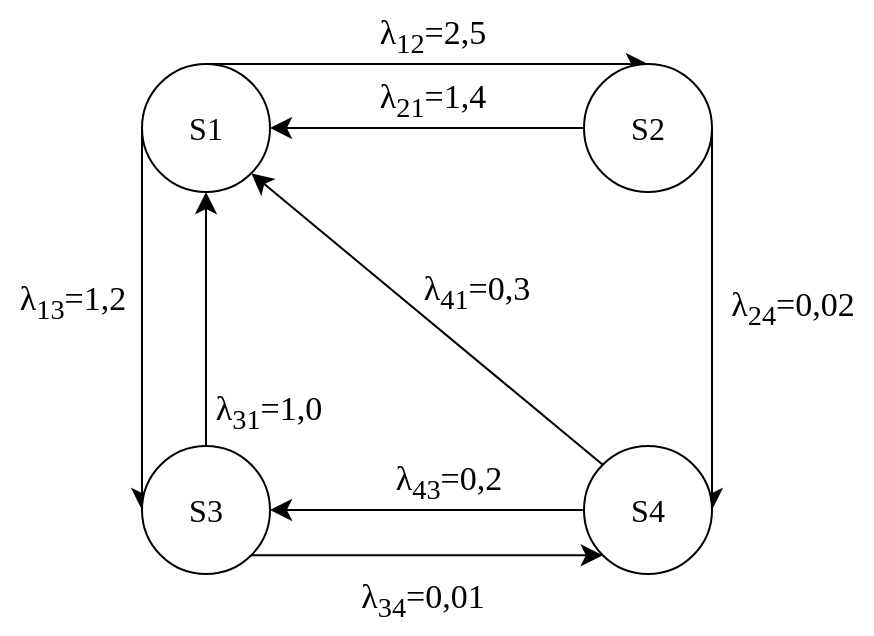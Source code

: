 <mxfile version="21.1.8" type="device" pages="2">
  <diagram id="MtRsNZKNE-sMyG8lFnyN" name="Страница 1">
    <mxGraphModel dx="1312" dy="1424" grid="0" gridSize="10" guides="1" tooltips="1" connect="1" arrows="1" fold="1" page="0" pageScale="1" pageWidth="827" pageHeight="1169" math="0" shadow="0">
      <root>
        <mxCell id="0" />
        <mxCell id="1" parent="0" />
        <mxCell id="OUDbd6BznnD9navWi1VS-7" style="edgeStyle=none;curved=1;rounded=0;orthogonalLoop=1;jettySize=auto;html=1;exitX=0.5;exitY=0;exitDx=0;exitDy=0;entryX=0.5;entryY=0;entryDx=0;entryDy=0;fontSize=12;startSize=8;endSize=8;" parent="1" source="OUDbd6BznnD9navWi1VS-3" target="OUDbd6BznnD9navWi1VS-4" edge="1">
          <mxGeometry relative="1" as="geometry" />
        </mxCell>
        <mxCell id="OUDbd6BznnD9navWi1VS-8" style="edgeStyle=none;curved=1;rounded=0;orthogonalLoop=1;jettySize=auto;html=1;exitX=0;exitY=0.5;exitDx=0;exitDy=0;entryX=0;entryY=0.5;entryDx=0;entryDy=0;fontSize=12;startSize=8;endSize=8;" parent="1" source="OUDbd6BznnD9navWi1VS-3" target="OUDbd6BznnD9navWi1VS-5" edge="1">
          <mxGeometry relative="1" as="geometry" />
        </mxCell>
        <mxCell id="OUDbd6BznnD9navWi1VS-3" value="&lt;font face=&quot;Times New Roman&quot;&gt;S1&lt;/font&gt;" style="ellipse;whiteSpace=wrap;html=1;aspect=fixed;fontSize=16;" parent="1" vertex="1">
          <mxGeometry x="-130" y="3" width="64" height="64" as="geometry" />
        </mxCell>
        <mxCell id="OUDbd6BznnD9navWi1VS-9" style="edgeStyle=none;curved=1;rounded=0;orthogonalLoop=1;jettySize=auto;html=1;exitX=0;exitY=0.5;exitDx=0;exitDy=0;entryX=1;entryY=0.5;entryDx=0;entryDy=0;fontSize=12;startSize=8;endSize=8;" parent="1" source="OUDbd6BznnD9navWi1VS-4" target="OUDbd6BznnD9navWi1VS-3" edge="1">
          <mxGeometry relative="1" as="geometry" />
        </mxCell>
        <mxCell id="OUDbd6BznnD9navWi1VS-10" style="edgeStyle=none;curved=1;rounded=0;orthogonalLoop=1;jettySize=auto;html=1;exitX=1;exitY=0.5;exitDx=0;exitDy=0;entryX=1;entryY=0.5;entryDx=0;entryDy=0;fontSize=12;startSize=8;endSize=8;" parent="1" source="OUDbd6BznnD9navWi1VS-4" target="OUDbd6BznnD9navWi1VS-6" edge="1">
          <mxGeometry relative="1" as="geometry" />
        </mxCell>
        <mxCell id="OUDbd6BznnD9navWi1VS-4" value="&lt;font face=&quot;Times New Roman&quot;&gt;S2&lt;/font&gt;" style="ellipse;whiteSpace=wrap;html=1;aspect=fixed;fontSize=16;" parent="1" vertex="1">
          <mxGeometry x="91" y="3" width="64" height="64" as="geometry" />
        </mxCell>
        <mxCell id="OUDbd6BznnD9navWi1VS-11" style="edgeStyle=none;curved=1;rounded=0;orthogonalLoop=1;jettySize=auto;html=1;exitX=0.5;exitY=0;exitDx=0;exitDy=0;entryX=0.5;entryY=1;entryDx=0;entryDy=0;fontSize=12;startSize=8;endSize=8;" parent="1" source="OUDbd6BznnD9navWi1VS-5" target="OUDbd6BznnD9navWi1VS-3" edge="1">
          <mxGeometry relative="1" as="geometry" />
        </mxCell>
        <mxCell id="OUDbd6BznnD9navWi1VS-12" style="edgeStyle=none;curved=1;rounded=0;orthogonalLoop=1;jettySize=auto;html=1;exitX=1;exitY=1;exitDx=0;exitDy=0;fontSize=12;startSize=8;endSize=8;entryX=0;entryY=1;entryDx=0;entryDy=0;" parent="1" source="OUDbd6BznnD9navWi1VS-5" target="OUDbd6BznnD9navWi1VS-6" edge="1">
          <mxGeometry relative="1" as="geometry" />
        </mxCell>
        <mxCell id="OUDbd6BznnD9navWi1VS-5" value="&lt;font face=&quot;Times New Roman&quot;&gt;S3&lt;/font&gt;" style="ellipse;whiteSpace=wrap;html=1;aspect=fixed;fontSize=16;" parent="1" vertex="1">
          <mxGeometry x="-130" y="194" width="64" height="64" as="geometry" />
        </mxCell>
        <mxCell id="OUDbd6BznnD9navWi1VS-13" style="edgeStyle=none;curved=1;rounded=0;orthogonalLoop=1;jettySize=auto;html=1;exitX=0;exitY=0;exitDx=0;exitDy=0;entryX=1;entryY=1;entryDx=0;entryDy=0;fontSize=12;startSize=8;endSize=8;" parent="1" source="OUDbd6BznnD9navWi1VS-6" target="OUDbd6BznnD9navWi1VS-3" edge="1">
          <mxGeometry relative="1" as="geometry" />
        </mxCell>
        <mxCell id="OUDbd6BznnD9navWi1VS-14" style="edgeStyle=none;curved=1;rounded=0;orthogonalLoop=1;jettySize=auto;html=1;exitX=0;exitY=0.5;exitDx=0;exitDy=0;entryX=1;entryY=0.5;entryDx=0;entryDy=0;fontSize=12;startSize=8;endSize=8;" parent="1" source="OUDbd6BznnD9navWi1VS-6" target="OUDbd6BznnD9navWi1VS-5" edge="1">
          <mxGeometry relative="1" as="geometry" />
        </mxCell>
        <mxCell id="OUDbd6BznnD9navWi1VS-6" value="&lt;font face=&quot;Times New Roman&quot;&gt;S4&lt;/font&gt;" style="ellipse;whiteSpace=wrap;html=1;aspect=fixed;fontSize=16;" parent="1" vertex="1">
          <mxGeometry x="91" y="194" width="64" height="64" as="geometry" />
        </mxCell>
        <mxCell id="OUDbd6BznnD9navWi1VS-15" value="&lt;p style=&quot;margin: 0px; font-variant-numeric: normal; font-variant-east-asian: normal; font-variant-alternates: normal; font-kerning: auto; font-optical-sizing: auto; font-feature-settings: normal; font-variation-settings: normal; font-stretch: normal; line-height: normal; font-family: &amp;quot;Times New Roman&amp;quot;; text-align: start; font-size: 17px;&quot; class=&quot;p1&quot;&gt;λ&lt;span style=&quot;font-variant-numeric: normal; font-variant-east-asian: normal; font-variant-alternates: normal; font-kerning: auto; font-optical-sizing: auto; font-feature-settings: normal; font-variation-settings: normal; font-stretch: normal; line-height: normal;&quot; class=&quot;s1&quot;&gt;&lt;sub&gt;12&lt;/sub&gt;&lt;/span&gt;=2,5&lt;/p&gt;" style="text;html=1;align=center;verticalAlign=middle;resizable=0;points=[];autosize=1;strokeColor=none;fillColor=none;fontSize=16;" parent="1" vertex="1">
          <mxGeometry x="-21" y="-29" width="71" height="35" as="geometry" />
        </mxCell>
        <mxCell id="OUDbd6BznnD9navWi1VS-16" value="&lt;p style=&quot;margin: 0px; font-variant-numeric: normal; font-variant-east-asian: normal; font-variant-alternates: normal; font-kerning: auto; font-optical-sizing: auto; font-feature-settings: normal; font-variation-settings: normal; font-stretch: normal; line-height: normal; font-family: &amp;quot;Times New Roman&amp;quot;; text-align: start; font-size: 17px;&quot; class=&quot;p1&quot;&gt;λ&lt;span style=&quot;font-variant-numeric: normal; font-variant-east-asian: normal; font-variant-alternates: normal; font-kerning: auto; font-optical-sizing: auto; font-feature-settings: normal; font-variation-settings: normal; font-stretch: normal; line-height: normal;&quot; class=&quot;s1&quot;&gt;&lt;sub&gt;13&lt;/sub&gt;&lt;/span&gt;=1,2&lt;/p&gt;" style="text;html=1;align=center;verticalAlign=middle;resizable=0;points=[];autosize=1;strokeColor=none;fillColor=none;fontSize=16;" parent="1" vertex="1">
          <mxGeometry x="-201" y="104" width="71" height="35" as="geometry" />
        </mxCell>
        <mxCell id="OUDbd6BznnD9navWi1VS-17" value="&lt;p style=&quot;margin: 0px; font-variant-numeric: normal; font-variant-east-asian: normal; font-variant-alternates: normal; font-kerning: auto; font-optical-sizing: auto; font-feature-settings: normal; font-variation-settings: normal; font-stretch: normal; line-height: normal; font-family: &amp;quot;Times New Roman&amp;quot;; text-align: start; font-size: 17px;&quot; class=&quot;p1&quot;&gt;λ&lt;span style=&quot;font-variant-numeric: normal; font-variant-east-asian: normal; font-variant-alternates: normal; font-kerning: auto; font-optical-sizing: auto; font-feature-settings: normal; font-variation-settings: normal; font-stretch: normal; line-height: normal;&quot; class=&quot;s1&quot;&gt;&lt;sub&gt;31&lt;/sub&gt;&lt;/span&gt;=1,0&lt;/p&gt;" style="text;html=1;align=center;verticalAlign=middle;resizable=0;points=[];autosize=1;strokeColor=none;fillColor=none;fontSize=16;rotation=0;" parent="1" vertex="1">
          <mxGeometry x="-103" y="159" width="71" height="35" as="geometry" />
        </mxCell>
        <mxCell id="OUDbd6BznnD9navWi1VS-18" value="&lt;p style=&quot;margin: 0px; font-variant-numeric: normal; font-variant-east-asian: normal; font-variant-alternates: normal; font-kerning: auto; font-optical-sizing: auto; font-feature-settings: normal; font-variation-settings: normal; font-stretch: normal; line-height: normal; font-family: &amp;quot;Times New Roman&amp;quot;; text-align: start; font-size: 17px;&quot; class=&quot;p1&quot;&gt;λ&lt;span style=&quot;font-variant-numeric: normal; font-variant-east-asian: normal; font-variant-alternates: normal; font-kerning: auto; font-optical-sizing: auto; font-feature-settings: normal; font-variation-settings: normal; font-stretch: normal; line-height: normal;&quot; class=&quot;s1&quot;&gt;&lt;sub&gt;21&lt;/sub&gt;&lt;/span&gt;=1,4&lt;/p&gt;" style="text;html=1;align=center;verticalAlign=middle;resizable=0;points=[];autosize=1;strokeColor=none;fillColor=none;fontSize=16;" parent="1" vertex="1">
          <mxGeometry x="-21" y="3" width="71" height="35" as="geometry" />
        </mxCell>
        <mxCell id="OUDbd6BznnD9navWi1VS-19" value="&lt;p style=&quot;margin: 0px; font-variant-numeric: normal; font-variant-east-asian: normal; font-variant-alternates: normal; font-kerning: auto; font-optical-sizing: auto; font-feature-settings: normal; font-variation-settings: normal; font-stretch: normal; line-height: normal; font-family: &amp;quot;Times New Roman&amp;quot;; text-align: start; font-size: 17px;&quot; class=&quot;p1&quot;&gt;λ&lt;span style=&quot;font-variant-numeric: normal; font-variant-east-asian: normal; font-variant-alternates: normal; font-kerning: auto; font-optical-sizing: auto; font-feature-settings: normal; font-variation-settings: normal; font-stretch: normal; line-height: normal;&quot; class=&quot;s1&quot;&gt;&lt;sub&gt;24&lt;/sub&gt;&lt;/span&gt;=0,02&lt;/p&gt;" style="text;html=1;align=center;verticalAlign=middle;resizable=0;points=[];autosize=1;strokeColor=none;fillColor=none;fontSize=16;" parent="1" vertex="1">
          <mxGeometry x="155" y="107" width="80" height="35" as="geometry" />
        </mxCell>
        <mxCell id="OUDbd6BznnD9navWi1VS-20" value="&lt;p style=&quot;margin: 0px; font-variant-numeric: normal; font-variant-east-asian: normal; font-variant-alternates: normal; font-kerning: auto; font-optical-sizing: auto; font-feature-settings: normal; font-variation-settings: normal; font-stretch: normal; line-height: normal; font-family: &amp;quot;Times New Roman&amp;quot;; text-align: start; font-size: 17px;&quot; class=&quot;p1&quot;&gt;λ&lt;span style=&quot;font-variant-numeric: normal; font-variant-east-asian: normal; font-variant-alternates: normal; font-kerning: auto; font-optical-sizing: auto; font-feature-settings: normal; font-variation-settings: normal; font-stretch: normal; line-height: normal;&quot; class=&quot;s1&quot;&gt;&lt;sub&gt;34&lt;/sub&gt;&lt;/span&gt;=0,01&lt;/p&gt;" style="text;html=1;align=center;verticalAlign=middle;resizable=0;points=[];autosize=1;strokeColor=none;fillColor=none;fontSize=16;" parent="1" vertex="1">
          <mxGeometry x="-30" y="253" width="80" height="35" as="geometry" />
        </mxCell>
        <mxCell id="OUDbd6BznnD9navWi1VS-21" value="&lt;p style=&quot;margin: 0px; font-variant-numeric: normal; font-variant-east-asian: normal; font-variant-alternates: normal; font-kerning: auto; font-optical-sizing: auto; font-feature-settings: normal; font-variation-settings: normal; font-stretch: normal; line-height: normal; font-family: &amp;quot;Times New Roman&amp;quot;; text-align: start; font-size: 17px;&quot; class=&quot;p1&quot;&gt;λ&lt;span style=&quot;font-variant-numeric: normal; font-variant-east-asian: normal; font-variant-alternates: normal; font-kerning: auto; font-optical-sizing: auto; font-feature-settings: normal; font-variation-settings: normal; font-stretch: normal; line-height: normal;&quot; class=&quot;s1&quot;&gt;&lt;sub&gt;41&lt;/sub&gt;&lt;/span&gt;=0,3&lt;/p&gt;" style="text;html=1;align=center;verticalAlign=middle;resizable=0;points=[];autosize=1;strokeColor=none;fillColor=none;fontSize=16;" parent="1" vertex="1">
          <mxGeometry x="1" y="99" width="71" height="35" as="geometry" />
        </mxCell>
        <mxCell id="OUDbd6BznnD9navWi1VS-22" value="&lt;p style=&quot;margin: 0px; font-variant-numeric: normal; font-variant-east-asian: normal; font-variant-alternates: normal; font-kerning: auto; font-optical-sizing: auto; font-feature-settings: normal; font-variation-settings: normal; font-stretch: normal; line-height: normal; font-family: &amp;quot;Times New Roman&amp;quot;; text-align: start; font-size: 17px;&quot; class=&quot;p1&quot;&gt;λ&lt;span style=&quot;font-variant-numeric: normal; font-variant-east-asian: normal; font-variant-alternates: normal; font-kerning: auto; font-optical-sizing: auto; font-feature-settings: normal; font-variation-settings: normal; font-stretch: normal; line-height: normal;&quot; class=&quot;s1&quot;&gt;&lt;sub&gt;43&lt;/sub&gt;&lt;/span&gt;=0,2&lt;/p&gt;" style="text;html=1;align=center;verticalAlign=middle;resizable=0;points=[];autosize=1;strokeColor=none;fillColor=none;fontSize=16;" parent="1" vertex="1">
          <mxGeometry x="-13" y="194" width="71" height="35" as="geometry" />
        </mxCell>
      </root>
    </mxGraphModel>
  </diagram>
  <diagram name="Копия Страница 1" id="ZkIj96yiFL476w4k3B8c">
    <mxGraphModel dx="1312" dy="1424" grid="0" gridSize="10" guides="1" tooltips="1" connect="1" arrows="1" fold="1" page="0" pageScale="1" pageWidth="827" pageHeight="1169" math="0" shadow="0">
      <root>
        <mxCell id="yzzIRY_bhh8_LSir6DZV-0" />
        <mxCell id="yzzIRY_bhh8_LSir6DZV-1" parent="yzzIRY_bhh8_LSir6DZV-0" />
        <mxCell id="yzzIRY_bhh8_LSir6DZV-2" style="edgeStyle=none;curved=1;rounded=0;orthogonalLoop=1;jettySize=auto;html=1;exitX=0.5;exitY=0;exitDx=0;exitDy=0;entryX=0.5;entryY=0;entryDx=0;entryDy=0;fontSize=12;startSize=8;endSize=8;" edge="1" parent="yzzIRY_bhh8_LSir6DZV-1" source="yzzIRY_bhh8_LSir6DZV-4" target="yzzIRY_bhh8_LSir6DZV-7">
          <mxGeometry relative="1" as="geometry" />
        </mxCell>
        <mxCell id="yzzIRY_bhh8_LSir6DZV-4" value="&lt;font face=&quot;Times New Roman&quot;&gt;S1&lt;/font&gt;" style="ellipse;whiteSpace=wrap;html=1;aspect=fixed;fontSize=16;" vertex="1" parent="yzzIRY_bhh8_LSir6DZV-1">
          <mxGeometry x="-37" y="-98" width="64" height="64" as="geometry" />
        </mxCell>
        <mxCell id="yzzIRY_bhh8_LSir6DZV-5" style="edgeStyle=none;curved=1;rounded=0;orthogonalLoop=1;jettySize=auto;html=1;exitX=0;exitY=0.5;exitDx=0;exitDy=0;entryX=0;entryY=0.5;entryDx=0;entryDy=0;fontSize=12;startSize=8;endSize=8;" edge="1" parent="yzzIRY_bhh8_LSir6DZV-1" source="yzzIRY_bhh8_LSir6DZV-7" target="yzzIRY_bhh8_LSir6DZV-10">
          <mxGeometry relative="1" as="geometry" />
        </mxCell>
        <mxCell id="yzzIRY_bhh8_LSir6DZV-6" style="edgeStyle=none;curved=1;rounded=0;orthogonalLoop=1;jettySize=auto;html=1;exitX=1;exitY=1;exitDx=0;exitDy=0;entryX=0;entryY=0;entryDx=0;entryDy=0;fontSize=12;startSize=8;endSize=8;" edge="1" parent="yzzIRY_bhh8_LSir6DZV-1" source="yzzIRY_bhh8_LSir6DZV-4" target="yzzIRY_bhh8_LSir6DZV-13">
          <mxGeometry relative="1" as="geometry" />
        </mxCell>
        <mxCell id="yzzIRY_bhh8_LSir6DZV-7" value="&lt;font face=&quot;Times New Roman&quot;&gt;S2&lt;/font&gt;" style="ellipse;whiteSpace=wrap;html=1;aspect=fixed;fontSize=16;" vertex="1" parent="yzzIRY_bhh8_LSir6DZV-1">
          <mxGeometry x="-201" y="28" width="64" height="64" as="geometry" />
        </mxCell>
        <mxCell id="yzzIRY_bhh8_LSir6DZV-8" style="edgeStyle=none;curved=1;rounded=0;orthogonalLoop=1;jettySize=auto;html=1;exitX=1;exitY=1;exitDx=0;exitDy=0;entryX=0;entryY=0.5;entryDx=0;entryDy=0;fontSize=12;startSize=8;endSize=8;" edge="1" parent="yzzIRY_bhh8_LSir6DZV-1" source="yzzIRY_bhh8_LSir6DZV-7" target="yzzIRY_bhh8_LSir6DZV-13">
          <mxGeometry relative="1" as="geometry" />
        </mxCell>
        <mxCell id="yzzIRY_bhh8_LSir6DZV-9" style="edgeStyle=none;curved=1;rounded=0;orthogonalLoop=1;jettySize=auto;html=1;exitX=1;exitY=1;exitDx=0;exitDy=0;fontSize=12;startSize=8;endSize=8;entryX=0;entryY=1;entryDx=0;entryDy=0;" edge="1" parent="yzzIRY_bhh8_LSir6DZV-1" source="yzzIRY_bhh8_LSir6DZV-10" target="yzzIRY_bhh8_LSir6DZV-13">
          <mxGeometry relative="1" as="geometry" />
        </mxCell>
        <mxCell id="yzzIRY_bhh8_LSir6DZV-10" value="&lt;font face=&quot;Times New Roman&quot;&gt;S3&lt;/font&gt;" style="ellipse;whiteSpace=wrap;html=1;aspect=fixed;fontSize=16;" vertex="1" parent="yzzIRY_bhh8_LSir6DZV-1">
          <mxGeometry x="-204" y="210" width="64" height="64" as="geometry" />
        </mxCell>
        <mxCell id="yzzIRY_bhh8_LSir6DZV-11" style="edgeStyle=none;curved=1;rounded=0;orthogonalLoop=1;jettySize=auto;html=1;exitX=1;exitY=0;exitDx=0;exitDy=0;entryX=1;entryY=1;entryDx=0;entryDy=0;fontSize=12;startSize=8;endSize=8;" edge="1" parent="yzzIRY_bhh8_LSir6DZV-1" source="yzzIRY_bhh8_LSir6DZV-13" target="etX0lweNHmlcr9UBaFUQ-0">
          <mxGeometry relative="1" as="geometry" />
        </mxCell>
        <mxCell id="yzzIRY_bhh8_LSir6DZV-13" value="&lt;font face=&quot;Times New Roman&quot;&gt;S4&lt;/font&gt;" style="ellipse;whiteSpace=wrap;html=1;aspect=fixed;fontSize=16;" vertex="1" parent="yzzIRY_bhh8_LSir6DZV-1">
          <mxGeometry x="106" y="208" width="64" height="64" as="geometry" />
        </mxCell>
        <mxCell id="yzzIRY_bhh8_LSir6DZV-14" value="&lt;p style=&quot;margin: 0px; font-variant-numeric: normal; font-variant-east-asian: normal; font-variant-alternates: normal; font-kerning: auto; font-optical-sizing: auto; font-feature-settings: normal; font-variation-settings: normal; font-stretch: normal; line-height: normal; font-family: &amp;quot;Times New Roman&amp;quot;; text-align: start; font-size: 17px;&quot; class=&quot;p1&quot;&gt;0,2&lt;/p&gt;" style="text;html=1;align=center;verticalAlign=middle;resizable=0;points=[];autosize=1;strokeColor=none;fillColor=none;fontSize=16;" vertex="1" parent="yzzIRY_bhh8_LSir6DZV-1">
          <mxGeometry x="-140" y="-52" width="39" height="32" as="geometry" />
        </mxCell>
        <mxCell id="etX0lweNHmlcr9UBaFUQ-0" value="&lt;font face=&quot;Times New Roman&quot;&gt;S5&lt;/font&gt;" style="ellipse;whiteSpace=wrap;html=1;aspect=fixed;fontSize=16;" vertex="1" parent="yzzIRY_bhh8_LSir6DZV-1">
          <mxGeometry x="106" y="28" width="64" height="64" as="geometry" />
        </mxCell>
        <mxCell id="etX0lweNHmlcr9UBaFUQ-1" value="&lt;p style=&quot;margin: 0px; font-variant-numeric: normal; font-variant-east-asian: normal; font-variant-alternates: normal; font-kerning: auto; font-optical-sizing: auto; font-feature-settings: normal; font-variation-settings: normal; font-stretch: normal; line-height: normal; font-family: &amp;quot;Times New Roman&amp;quot;; text-align: start; font-size: 17px;&quot; class=&quot;p1&quot;&gt;0,2&lt;/p&gt;" style="text;html=1;align=center;verticalAlign=middle;resizable=0;points=[];autosize=1;strokeColor=none;fillColor=none;fontSize=16;" vertex="1" parent="yzzIRY_bhh8_LSir6DZV-1">
          <mxGeometry x="-98" y="-2" width="39" height="32" as="geometry" />
        </mxCell>
        <mxCell id="etX0lweNHmlcr9UBaFUQ-2" value="&lt;p style=&quot;margin: 0px; font-variant-numeric: normal; font-variant-east-asian: normal; font-variant-alternates: normal; font-kerning: auto; font-optical-sizing: auto; font-feature-settings: normal; font-variation-settings: normal; font-stretch: normal; line-height: normal; font-family: &amp;quot;Times New Roman&amp;quot;; text-align: start; font-size: 17px;&quot; class=&quot;p1&quot;&gt;0,15&lt;/p&gt;" style="text;html=1;align=center;verticalAlign=middle;resizable=0;points=[];autosize=1;strokeColor=none;fillColor=none;fontSize=16;" vertex="1" parent="yzzIRY_bhh8_LSir6DZV-1">
          <mxGeometry x="27" y="85" width="48" height="32" as="geometry" />
        </mxCell>
        <mxCell id="etX0lweNHmlcr9UBaFUQ-3" style="edgeStyle=none;curved=1;rounded=0;orthogonalLoop=1;jettySize=auto;html=1;exitX=1;exitY=0.5;exitDx=0;exitDy=0;entryX=0.5;entryY=0;entryDx=0;entryDy=0;fontSize=12;startSize=8;endSize=8;" edge="1" parent="yzzIRY_bhh8_LSir6DZV-1" source="yzzIRY_bhh8_LSir6DZV-4" target="etX0lweNHmlcr9UBaFUQ-0">
          <mxGeometry relative="1" as="geometry">
            <mxPoint x="28" y="-33" as="sourcePoint" />
            <mxPoint x="125" y="227" as="targetPoint" />
          </mxGeometry>
        </mxCell>
        <mxCell id="etX0lweNHmlcr9UBaFUQ-4" value="&lt;p style=&quot;margin: 0px; font-variant-numeric: normal; font-variant-east-asian: normal; font-variant-alternates: normal; font-kerning: auto; font-optical-sizing: auto; font-feature-settings: normal; font-variation-settings: normal; font-stretch: normal; line-height: normal; font-family: &amp;quot;Times New Roman&amp;quot;; text-align: start; font-size: 17px;&quot; class=&quot;p1&quot;&gt;0,15&lt;/p&gt;" style="text;html=1;align=center;verticalAlign=middle;resizable=0;points=[];autosize=1;strokeColor=none;fillColor=none;fontSize=16;" vertex="1" parent="yzzIRY_bhh8_LSir6DZV-1">
          <mxGeometry x="78" y="-50" width="48" height="32" as="geometry" />
        </mxCell>
        <mxCell id="etX0lweNHmlcr9UBaFUQ-5" value="&lt;p style=&quot;margin: 0px; font-variant-numeric: normal; font-variant-east-asian: normal; font-variant-alternates: normal; font-kerning: auto; font-optical-sizing: auto; font-feature-settings: normal; font-variation-settings: normal; font-stretch: normal; line-height: normal; font-family: &amp;quot;Times New Roman&amp;quot;; text-align: start; font-size: 17px;&quot; class=&quot;p1&quot;&gt;0,3&lt;/p&gt;" style="text;html=1;align=center;verticalAlign=middle;resizable=0;points=[];autosize=1;strokeColor=none;fillColor=none;fontSize=16;" vertex="1" parent="yzzIRY_bhh8_LSir6DZV-1">
          <mxGeometry x="-240" y="132" width="39" height="32" as="geometry" />
        </mxCell>
        <mxCell id="etX0lweNHmlcr9UBaFUQ-6" value="&lt;p style=&quot;margin: 0px; font-variant-numeric: normal; font-variant-east-asian: normal; font-variant-alternates: normal; font-kerning: auto; font-optical-sizing: auto; font-feature-settings: normal; font-variation-settings: normal; font-stretch: normal; line-height: normal; font-family: &amp;quot;Times New Roman&amp;quot;; text-align: start; font-size: 17px;&quot; class=&quot;p1&quot;&gt;0,2&lt;/p&gt;" style="text;html=1;align=center;verticalAlign=middle;resizable=0;points=[];autosize=1;strokeColor=none;fillColor=none;fontSize=16;" vertex="1" parent="yzzIRY_bhh8_LSir6DZV-1">
          <mxGeometry x="-85" y="95" width="39" height="32" as="geometry" />
        </mxCell>
        <mxCell id="etX0lweNHmlcr9UBaFUQ-8" style="edgeStyle=none;curved=1;rounded=0;orthogonalLoop=1;jettySize=auto;html=1;exitX=0;exitY=1;exitDx=0;exitDy=0;entryX=0.5;entryY=0;entryDx=0;entryDy=0;fontSize=12;startSize=8;endSize=8;" edge="1" parent="yzzIRY_bhh8_LSir6DZV-1" source="yzzIRY_bhh8_LSir6DZV-4" target="yzzIRY_bhh8_LSir6DZV-10">
          <mxGeometry relative="1" as="geometry">
            <mxPoint x="28" y="-33" as="sourcePoint" />
            <mxPoint x="125" y="227" as="targetPoint" />
          </mxGeometry>
        </mxCell>
        <mxCell id="etX0lweNHmlcr9UBaFUQ-9" style="edgeStyle=none;curved=1;rounded=0;orthogonalLoop=1;jettySize=auto;html=1;exitX=1;exitY=0.5;exitDx=0;exitDy=0;entryX=0;entryY=0.5;entryDx=0;entryDy=0;fontSize=12;startSize=8;endSize=8;" edge="1" parent="yzzIRY_bhh8_LSir6DZV-1" source="yzzIRY_bhh8_LSir6DZV-7" target="etX0lweNHmlcr9UBaFUQ-0">
          <mxGeometry relative="1" as="geometry">
            <mxPoint x="-136" y="93" as="sourcePoint" />
            <mxPoint x="116" y="250" as="targetPoint" />
          </mxGeometry>
        </mxCell>
        <mxCell id="etX0lweNHmlcr9UBaFUQ-10" value="&lt;p style=&quot;margin: 0px; font-variant-numeric: normal; font-variant-east-asian: normal; font-variant-alternates: normal; font-kerning: auto; font-optical-sizing: auto; font-feature-settings: normal; font-variation-settings: normal; font-stretch: normal; line-height: normal; font-family: &amp;quot;Times New Roman&amp;quot;; text-align: start; font-size: 17px;&quot; class=&quot;p1&quot;&gt;0,1&lt;/p&gt;" style="text;html=1;align=center;verticalAlign=middle;resizable=0;points=[];autosize=1;strokeColor=none;fillColor=none;fontSize=16;" vertex="1" parent="yzzIRY_bhh8_LSir6DZV-1">
          <mxGeometry x="-23" y="22" width="39" height="32" as="geometry" />
        </mxCell>
        <mxCell id="etX0lweNHmlcr9UBaFUQ-12" value="&lt;p style=&quot;margin: 0px; font-variant-numeric: normal; font-variant-east-asian: normal; font-variant-alternates: normal; font-kerning: auto; font-optical-sizing: auto; font-feature-settings: normal; font-variation-settings: normal; font-stretch: normal; line-height: normal; font-family: &amp;quot;Times New Roman&amp;quot;; text-align: start; font-size: 17px;&quot; class=&quot;p1&quot;&gt;0,3&lt;/p&gt;" style="text;html=1;align=center;verticalAlign=middle;resizable=0;points=[];autosize=1;strokeColor=none;fillColor=none;fontSize=16;" vertex="1" parent="yzzIRY_bhh8_LSir6DZV-1">
          <mxGeometry x="-42" y="272" width="39" height="32" as="geometry" />
        </mxCell>
        <mxCell id="etX0lweNHmlcr9UBaFUQ-13" style="edgeStyle=none;curved=1;rounded=0;orthogonalLoop=1;jettySize=auto;html=1;exitX=1;exitY=0.5;exitDx=0;exitDy=0;fontSize=12;startSize=8;endSize=8;entryX=0.5;entryY=1;entryDx=0;entryDy=0;" edge="1" parent="yzzIRY_bhh8_LSir6DZV-1" source="yzzIRY_bhh8_LSir6DZV-10" target="etX0lweNHmlcr9UBaFUQ-0">
          <mxGeometry relative="1" as="geometry">
            <mxPoint x="-139" y="275" as="sourcePoint" />
            <mxPoint x="125" y="273" as="targetPoint" />
          </mxGeometry>
        </mxCell>
        <mxCell id="etX0lweNHmlcr9UBaFUQ-14" value="&lt;p style=&quot;margin: 0px; font-variant-numeric: normal; font-variant-east-asian: normal; font-variant-alternates: normal; font-kerning: auto; font-optical-sizing: auto; font-feature-settings: normal; font-variation-settings: normal; font-stretch: normal; line-height: normal; font-family: &amp;quot;Times New Roman&amp;quot;; text-align: start; font-size: 17px;&quot; class=&quot;p1&quot;&gt;0,1&lt;/p&gt;" style="text;html=1;align=center;verticalAlign=middle;resizable=0;points=[];autosize=1;strokeColor=none;fillColor=none;fontSize=16;" vertex="1" parent="yzzIRY_bhh8_LSir6DZV-1">
          <mxGeometry x="-81" y="164" width="39" height="32" as="geometry" />
        </mxCell>
        <mxCell id="etX0lweNHmlcr9UBaFUQ-15" value="&lt;p style=&quot;margin: 0px; font-variant-numeric: normal; font-variant-east-asian: normal; font-variant-alternates: normal; font-kerning: auto; font-optical-sizing: auto; font-feature-settings: normal; font-variation-settings: normal; font-stretch: normal; line-height: normal; font-family: &amp;quot;Times New Roman&amp;quot;; text-align: start; font-size: 17px;&quot; class=&quot;p1&quot;&gt;0,55&lt;/p&gt;" style="text;html=1;align=center;verticalAlign=middle;resizable=0;points=[];autosize=1;strokeColor=none;fillColor=none;fontSize=16;" vertex="1" parent="yzzIRY_bhh8_LSir6DZV-1">
          <mxGeometry x="162" y="132" width="48" height="32" as="geometry" />
        </mxCell>
      </root>
    </mxGraphModel>
  </diagram>
</mxfile>
